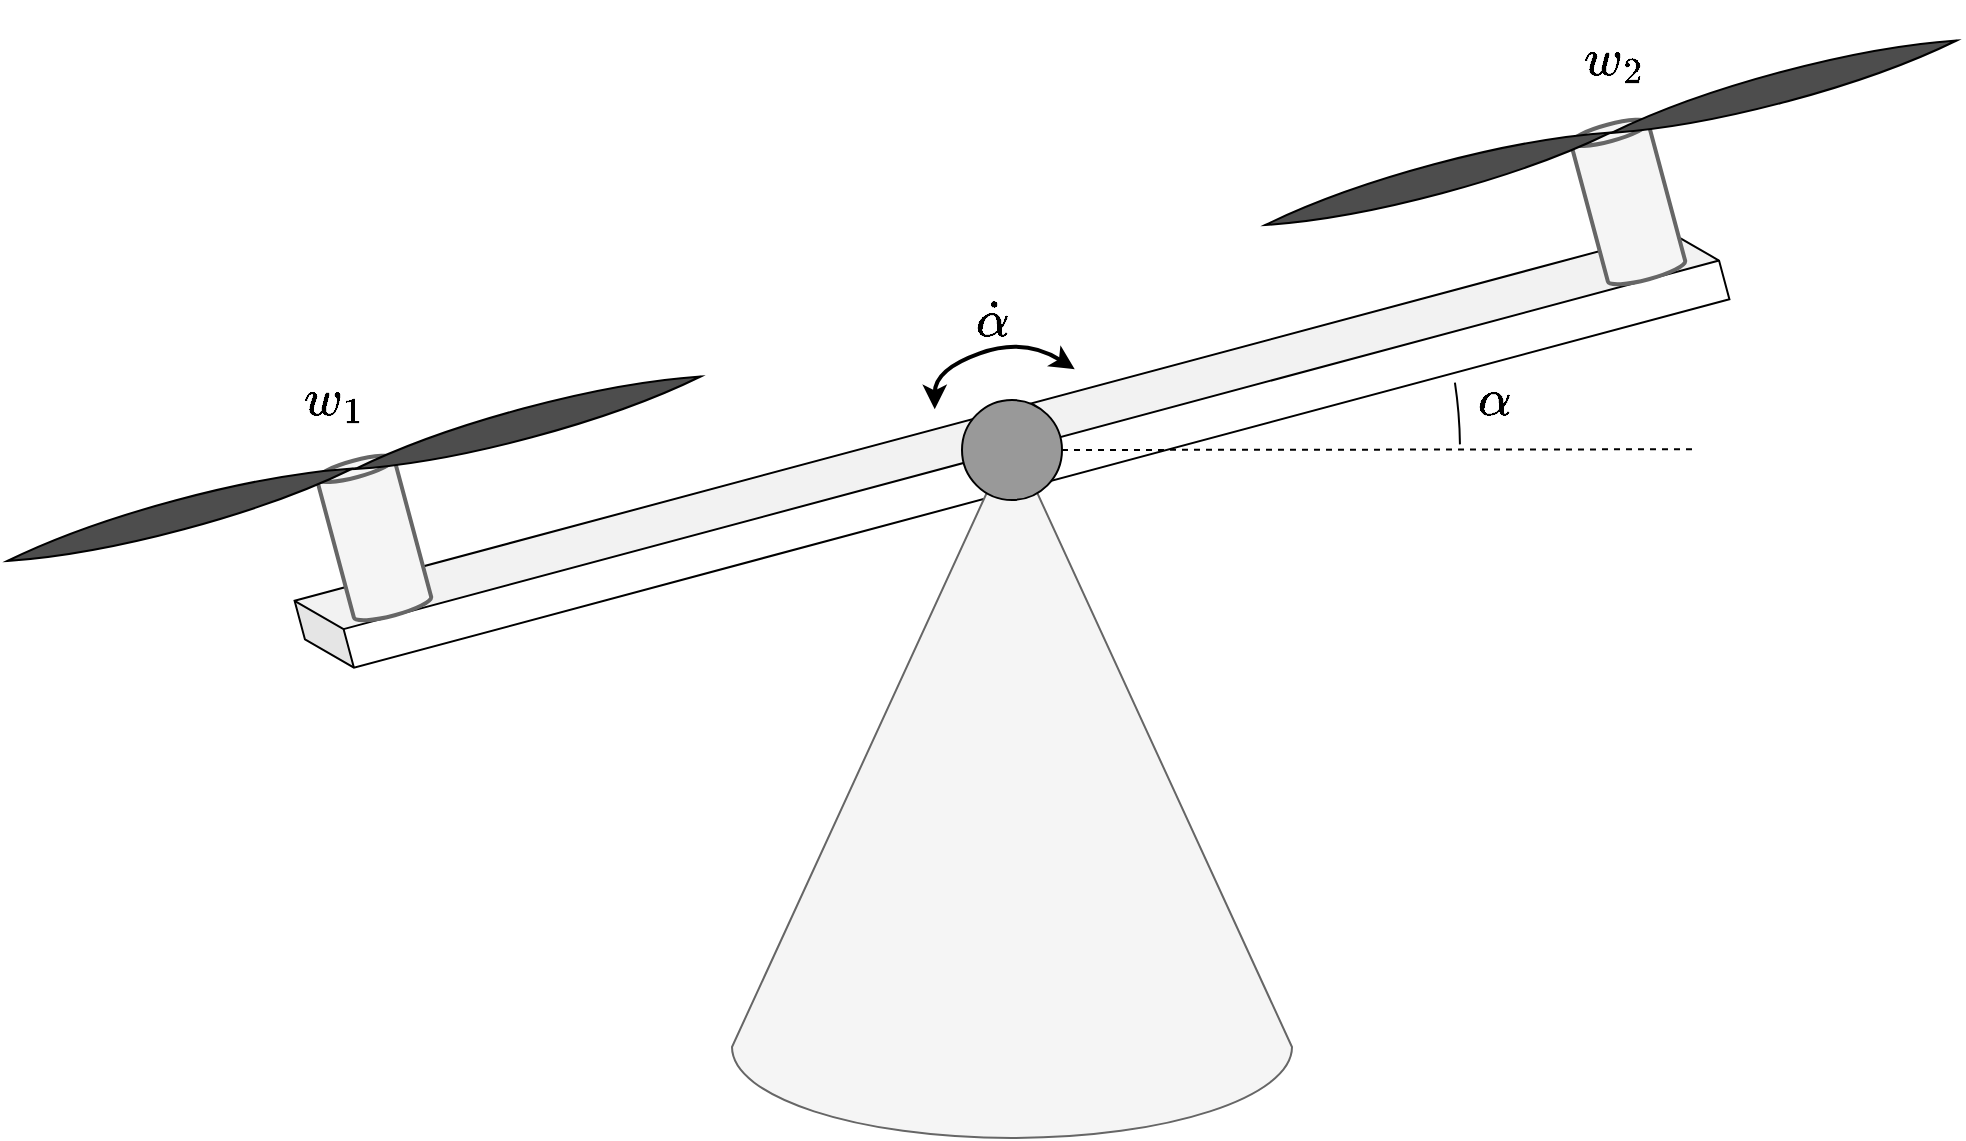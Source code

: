 <mxfile version="27.0.9">
  <diagram name="seesaw" id="kuI2VCQgJpRfqdQ5WuvS">
    <mxGraphModel dx="2048" dy="1460" grid="1" gridSize="10" guides="1" tooltips="1" connect="1" arrows="1" fold="1" page="1" pageScale="1" pageWidth="3300" pageHeight="2339" math="1" shadow="0">
      <root>
        <mxCell id="0" />
        <mxCell id="1" parent="0" />
        <mxCell id="kRHb6JEzPBdbbfntsP72-3" value="" style="shape=cube;whiteSpace=wrap;html=1;boundedLbl=1;backgroundOutline=1;darkOpacity=0.05;darkOpacity2=0.1;rotation=-15;" vertex="1" parent="1">
          <mxGeometry x="140" y="251" width="732" height="40" as="geometry" />
        </mxCell>
        <mxCell id="kRHb6JEzPBdbbfntsP72-2" value="" style="shape=cylinder3;whiteSpace=wrap;html=1;boundedLbl=1;backgroundOutline=1;size=4.209;fillColor=#f5f5f5;strokeColor=#666666;fontColor=#333333;strokeWidth=2;rotation=-15;" vertex="1" parent="1">
          <mxGeometry x="167" y="275" width="40" height="80" as="geometry" />
        </mxCell>
        <mxCell id="kRHb6JEzPBdbbfntsP72-4" value="" style="shape=cylinder3;whiteSpace=wrap;html=1;boundedLbl=1;backgroundOutline=1;size=4.209;fillColor=#f5f5f5;strokeColor=#666666;fontColor=#333333;strokeWidth=2;rotation=-15;" vertex="1" parent="1">
          <mxGeometry x="794" y="107" width="40" height="80" as="geometry" />
        </mxCell>
        <mxCell id="kRHb6JEzPBdbbfntsP72-6" value="" style="whiteSpace=wrap;html=1;shape=mxgraph.basic.pointed_oval;rotation=75;fillColor=#4D4D4D;" vertex="1" parent="1">
          <mxGeometry x="254" y="168" width="20" height="178.75" as="geometry" />
        </mxCell>
        <mxCell id="kRHb6JEzPBdbbfntsP72-8" value="" style="whiteSpace=wrap;html=1;shape=mxgraph.basic.pointed_oval;rotation=75;fillColor=#4D4D4D;" vertex="1" parent="1">
          <mxGeometry x="80" y="214" width="20" height="178.75" as="geometry" />
        </mxCell>
        <mxCell id="kRHb6JEzPBdbbfntsP72-9" value="" style="whiteSpace=wrap;html=1;shape=mxgraph.basic.pointed_oval;rotation=75;fillColor=#4D4D4D;" vertex="1" parent="1">
          <mxGeometry x="882" width="20" height="178.75" as="geometry" />
        </mxCell>
        <mxCell id="kRHb6JEzPBdbbfntsP72-10" value="" style="whiteSpace=wrap;html=1;shape=mxgraph.basic.pointed_oval;rotation=75;fillColor=#4D4D4D;" vertex="1" parent="1">
          <mxGeometry x="709" y="46" width="20" height="178.75" as="geometry" />
        </mxCell>
        <mxCell id="kRHb6JEzPBdbbfntsP72-17" value="" style="verticalLabelPosition=bottom;verticalAlign=top;html=1;shape=mxgraph.basic.arc;startAngle=0.226;endAngle=0.248;" vertex="1" parent="1">
          <mxGeometry x="282" y="47" width="448" height="448" as="geometry" />
        </mxCell>
        <mxCell id="kRHb6JEzPBdbbfntsP72-16" value="\(\alpha\)" style="text;html=1;align=center;verticalAlign=middle;whiteSpace=wrap;rounded=0;fontSize=22;" vertex="1" parent="1">
          <mxGeometry x="717.37" y="230.63" width="60" height="30" as="geometry" />
        </mxCell>
        <mxCell id="kRHb6JEzPBdbbfntsP72-18" value="\(\dot{\alpha}\)" style="text;html=1;align=center;verticalAlign=middle;whiteSpace=wrap;rounded=0;fontSize=22;" vertex="1" parent="1">
          <mxGeometry x="466.37" y="191.63" width="60" height="30" as="geometry" />
        </mxCell>
        <mxCell id="kRHb6JEzPBdbbfntsP72-20" value="" style="curved=1;endArrow=classic;html=1;rounded=0;startArrow=classic;startFill=1;strokeWidth=2;" edge="1" parent="1">
          <mxGeometry width="50" height="50" relative="1" as="geometry">
            <mxPoint x="467.37" y="250.63" as="sourcePoint" />
            <mxPoint x="537.37" y="230.63" as="targetPoint" />
            <Array as="points">
              <mxPoint x="467.37" y="230.63" />
              <mxPoint x="512.37" y="214.63" />
            </Array>
          </mxGeometry>
        </mxCell>
        <mxCell id="kRHb6JEzPBdbbfntsP72-23" value="" style="verticalLabelPosition=bottom;verticalAlign=top;html=1;shape=mxgraph.basic.cone2;dx=0.5;dy=0.87;fillColor=#f5f5f5;fontColor=#333333;strokeColor=#666666;" vertex="1" parent="1">
          <mxGeometry x="366" y="265" width="280" height="350" as="geometry" />
        </mxCell>
        <mxCell id="kRHb6JEzPBdbbfntsP72-13" value="" style="ellipse;whiteSpace=wrap;html=1;aspect=fixed;fillColor=#999999;" vertex="1" parent="1">
          <mxGeometry x="481" y="246" width="50" height="50" as="geometry" />
        </mxCell>
        <mxCell id="kRHb6JEzPBdbbfntsP72-11" value="\(w_1\)" style="text;html=1;align=center;verticalAlign=middle;whiteSpace=wrap;rounded=0;fontSize=22;" vertex="1" parent="1">
          <mxGeometry x="137.37" y="230.63" width="60" height="30" as="geometry" />
        </mxCell>
        <mxCell id="kRHb6JEzPBdbbfntsP72-12" value="\(w_2\)" style="text;html=1;align=center;verticalAlign=middle;whiteSpace=wrap;rounded=0;fontSize=22;" vertex="1" parent="1">
          <mxGeometry x="777.37" y="60.63" width="60" height="30" as="geometry" />
        </mxCell>
        <mxCell id="kRHb6JEzPBdbbfntsP72-15" value="" style="endArrow=none;dashed=1;html=1;rounded=0;exitX=1;exitY=0.5;exitDx=0;exitDy=0;" edge="1" parent="1" source="kRHb6JEzPBdbbfntsP72-13">
          <mxGeometry width="50" height="50" relative="1" as="geometry">
            <mxPoint x="777.37" y="320.63" as="sourcePoint" />
            <mxPoint x="847.37" y="270.63" as="targetPoint" />
          </mxGeometry>
        </mxCell>
      </root>
    </mxGraphModel>
  </diagram>
</mxfile>
